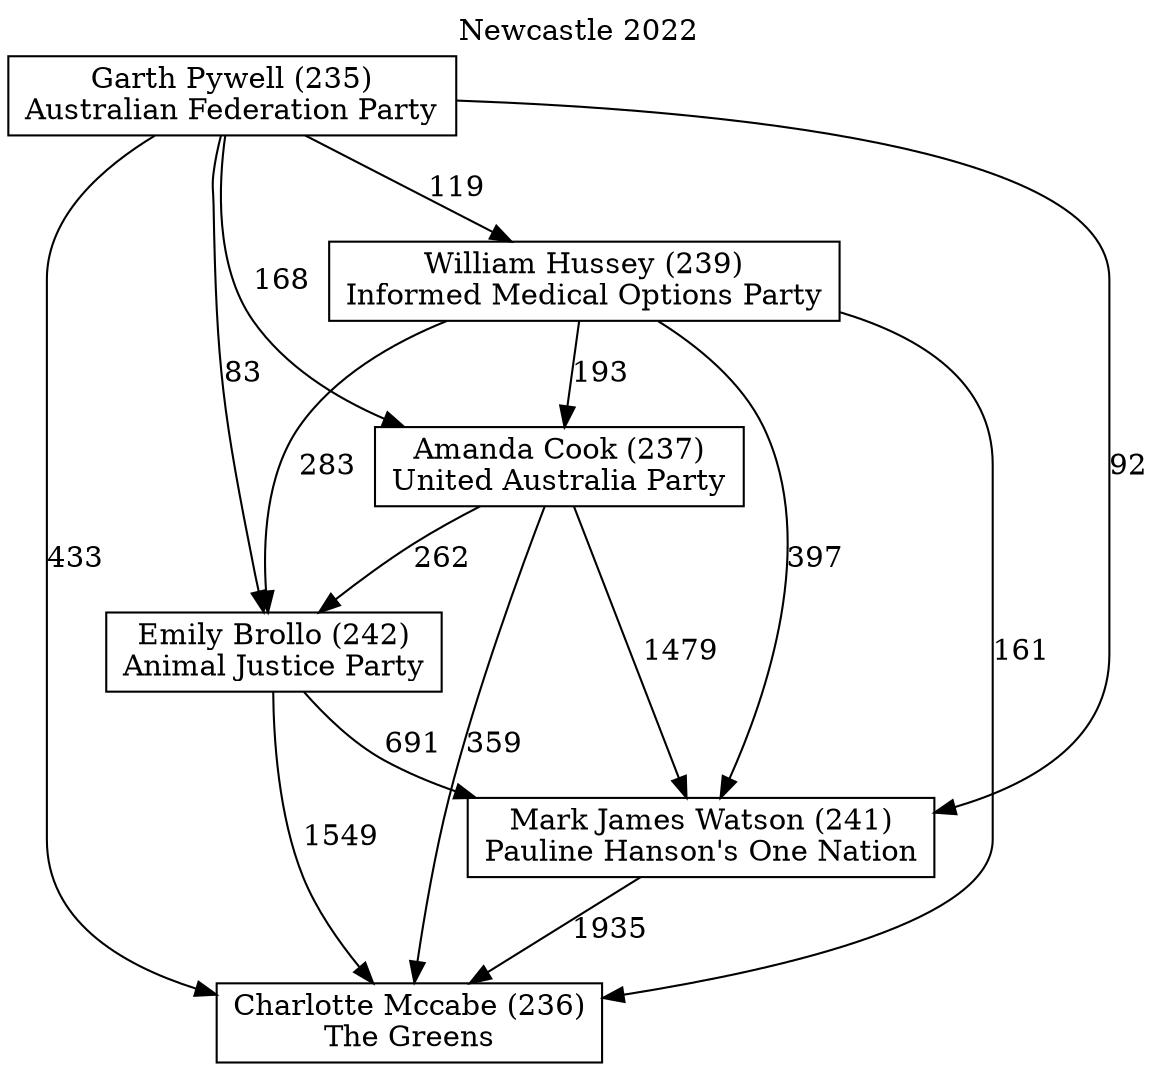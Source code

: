 // House preference flow
digraph "Charlotte Mccabe (236)_Newcastle_2022" {
	graph [label="Newcastle 2022" labelloc=t mclimit=10]
	node [shape=box]
	"Charlotte Mccabe (236)" [label="Charlotte Mccabe (236)
The Greens"]
	"Mark James Watson (241)" [label="Mark James Watson (241)
Pauline Hanson's One Nation"]
	"Emily Brollo (242)" [label="Emily Brollo (242)
Animal Justice Party"]
	"Amanda Cook (237)" [label="Amanda Cook (237)
United Australia Party"]
	"William Hussey (239)" [label="William Hussey (239)
Informed Medical Options Party"]
	"Garth Pywell (235)" [label="Garth Pywell (235)
Australian Federation Party"]
	"Mark James Watson (241)" -> "Charlotte Mccabe (236)" [label=1935]
	"Emily Brollo (242)" -> "Mark James Watson (241)" [label=691]
	"Amanda Cook (237)" -> "Emily Brollo (242)" [label=262]
	"William Hussey (239)" -> "Amanda Cook (237)" [label=193]
	"Garth Pywell (235)" -> "William Hussey (239)" [label=119]
	"Emily Brollo (242)" -> "Charlotte Mccabe (236)" [label=1549]
	"Amanda Cook (237)" -> "Charlotte Mccabe (236)" [label=359]
	"William Hussey (239)" -> "Charlotte Mccabe (236)" [label=161]
	"Garth Pywell (235)" -> "Charlotte Mccabe (236)" [label=433]
	"Garth Pywell (235)" -> "Amanda Cook (237)" [label=168]
	"William Hussey (239)" -> "Emily Brollo (242)" [label=283]
	"Garth Pywell (235)" -> "Emily Brollo (242)" [label=83]
	"Amanda Cook (237)" -> "Mark James Watson (241)" [label=1479]
	"William Hussey (239)" -> "Mark James Watson (241)" [label=397]
	"Garth Pywell (235)" -> "Mark James Watson (241)" [label=92]
}
